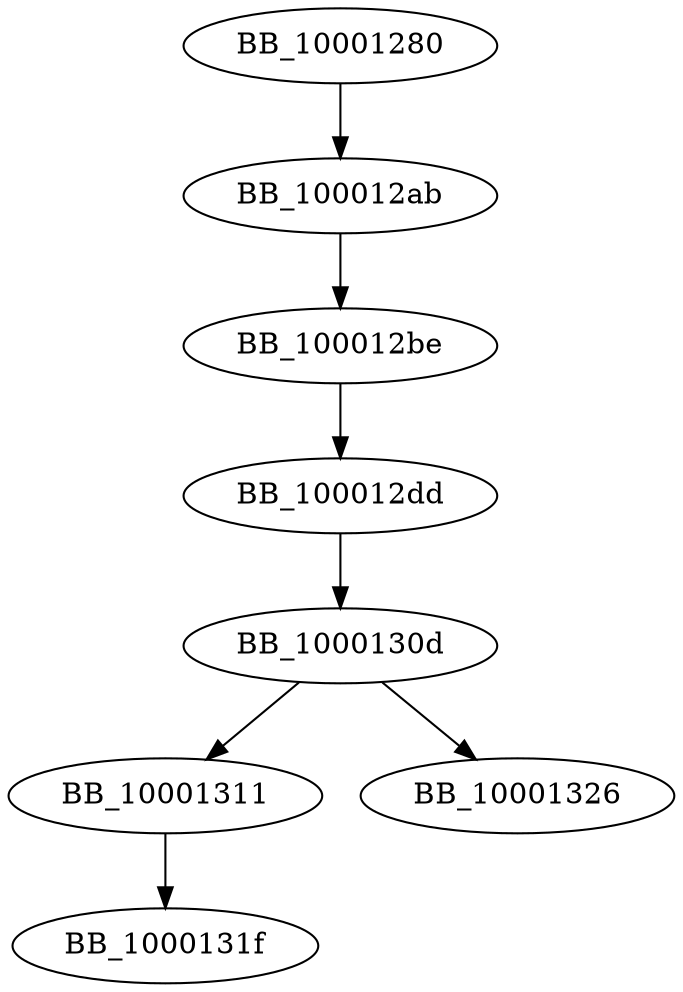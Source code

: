 DiGraph sub_10001280{
BB_10001280->BB_100012ab
BB_100012ab->BB_100012be
BB_100012be->BB_100012dd
BB_100012dd->BB_1000130d
BB_1000130d->BB_10001311
BB_1000130d->BB_10001326
BB_10001311->BB_1000131f
}

